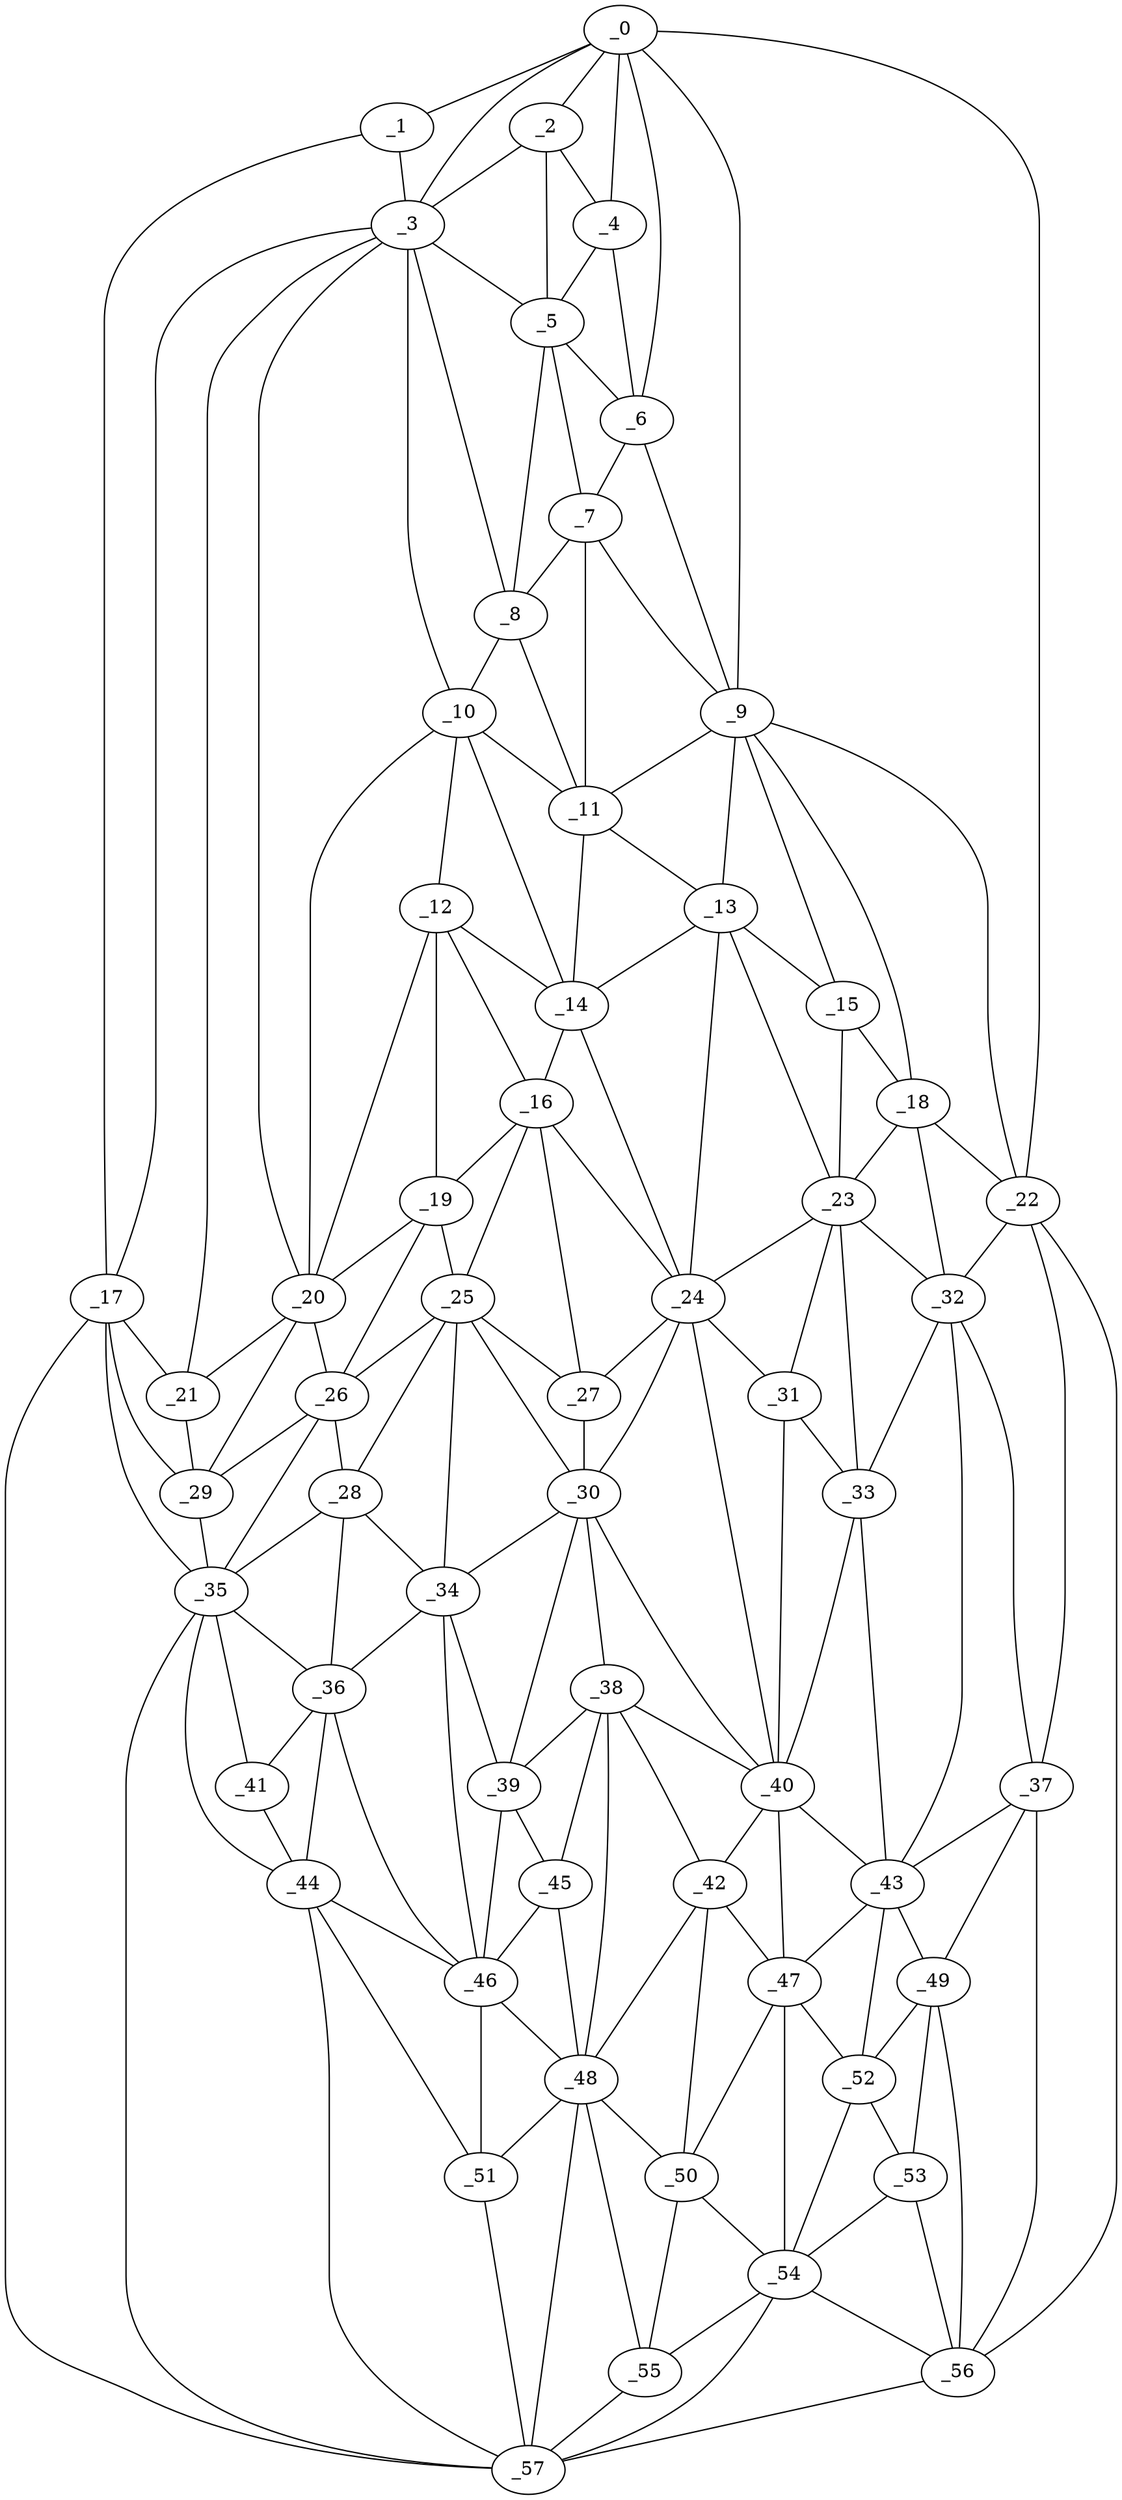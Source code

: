 graph "obj31__300.gxl" {
	_0	 [x=5,
		y=47];
	_1	 [x=8,
		y=106];
	_0 -- _1	 [valence=1];
	_2	 [x=14,
		y=53];
	_0 -- _2	 [valence=2];
	_3	 [x=14,
		y=83];
	_0 -- _3	 [valence=1];
	_4	 [x=15,
		y=45];
	_0 -- _4	 [valence=2];
	_6	 [x=28,
		y=39];
	_0 -- _6	 [valence=2];
	_9	 [x=41,
		y=32];
	_0 -- _9	 [valence=1];
	_22	 [x=71,
		y=11];
	_0 -- _22	 [valence=1];
	_1 -- _3	 [valence=2];
	_17	 [x=62,
		y=117];
	_1 -- _17	 [valence=1];
	_2 -- _3	 [valence=1];
	_2 -- _4	 [valence=2];
	_5	 [x=25,
		y=55];
	_2 -- _5	 [valence=1];
	_3 -- _5	 [valence=2];
	_8	 [x=38,
		y=59];
	_3 -- _8	 [valence=1];
	_10	 [x=46,
		y=60];
	_3 -- _10	 [valence=2];
	_3 -- _17	 [valence=1];
	_20	 [x=70,
		y=89];
	_3 -- _20	 [valence=2];
	_21	 [x=70,
		y=102];
	_3 -- _21	 [valence=1];
	_4 -- _5	 [valence=2];
	_4 -- _6	 [valence=2];
	_5 -- _6	 [valence=2];
	_7	 [x=36,
		y=39];
	_5 -- _7	 [valence=1];
	_5 -- _8	 [valence=2];
	_6 -- _7	 [valence=2];
	_6 -- _9	 [valence=1];
	_7 -- _8	 [valence=2];
	_7 -- _9	 [valence=2];
	_11	 [x=48,
		y=47];
	_7 -- _11	 [valence=2];
	_8 -- _10	 [valence=1];
	_8 -- _11	 [valence=1];
	_9 -- _11	 [valence=2];
	_13	 [x=55,
		y=41];
	_9 -- _13	 [valence=2];
	_15	 [x=58,
		y=33];
	_9 -- _15	 [valence=2];
	_18	 [x=66,
		y=21];
	_9 -- _18	 [valence=2];
	_9 -- _22	 [valence=2];
	_10 -- _11	 [valence=2];
	_12	 [x=53,
		y=61];
	_10 -- _12	 [valence=1];
	_14	 [x=56,
		y=50];
	_10 -- _14	 [valence=2];
	_10 -- _20	 [valence=2];
	_11 -- _13	 [valence=2];
	_11 -- _14	 [valence=1];
	_12 -- _14	 [valence=2];
	_16	 [x=61,
		y=61];
	_12 -- _16	 [valence=1];
	_19	 [x=66,
		y=69];
	_12 -- _19	 [valence=1];
	_12 -- _20	 [valence=2];
	_13 -- _14	 [valence=2];
	_13 -- _15	 [valence=2];
	_23	 [x=72,
		y=36];
	_13 -- _23	 [valence=2];
	_24	 [x=76,
		y=44];
	_13 -- _24	 [valence=2];
	_14 -- _16	 [valence=2];
	_14 -- _24	 [valence=1];
	_15 -- _18	 [valence=2];
	_15 -- _23	 [valence=2];
	_16 -- _19	 [valence=2];
	_16 -- _24	 [valence=2];
	_25	 [x=76,
		y=65];
	_16 -- _25	 [valence=2];
	_27	 [x=78,
		y=60];
	_16 -- _27	 [valence=1];
	_17 -- _21	 [valence=1];
	_29	 [x=83,
		y=101];
	_17 -- _29	 [valence=2];
	_35	 [x=88,
		y=98];
	_17 -- _35	 [valence=1];
	_57	 [x=124,
		y=77];
	_17 -- _57	 [valence=1];
	_18 -- _22	 [valence=1];
	_18 -- _23	 [valence=2];
	_32	 [x=88,
		y=21];
	_18 -- _32	 [valence=2];
	_19 -- _20	 [valence=2];
	_19 -- _25	 [valence=2];
	_26	 [x=77,
		y=84];
	_19 -- _26	 [valence=2];
	_20 -- _21	 [valence=2];
	_20 -- _26	 [valence=1];
	_20 -- _29	 [valence=2];
	_21 -- _29	 [valence=2];
	_22 -- _32	 [valence=2];
	_37	 [x=94,
		y=16];
	_22 -- _37	 [valence=2];
	_56	 [x=124,
		y=21];
	_22 -- _56	 [valence=1];
	_23 -- _24	 [valence=1];
	_31	 [x=87,
		y=37];
	_23 -- _31	 [valence=2];
	_23 -- _32	 [valence=2];
	_33	 [x=88,
		y=30];
	_23 -- _33	 [valence=2];
	_24 -- _27	 [valence=2];
	_30	 [x=84,
		y=59];
	_24 -- _30	 [valence=2];
	_24 -- _31	 [valence=2];
	_40	 [x=96,
		y=45];
	_24 -- _40	 [valence=2];
	_25 -- _26	 [valence=2];
	_25 -- _27	 [valence=1];
	_28	 [x=82,
		y=81];
	_25 -- _28	 [valence=2];
	_25 -- _30	 [valence=2];
	_34	 [x=88,
		y=73];
	_25 -- _34	 [valence=2];
	_26 -- _28	 [valence=1];
	_26 -- _29	 [valence=2];
	_26 -- _35	 [valence=2];
	_27 -- _30	 [valence=2];
	_28 -- _34	 [valence=1];
	_28 -- _35	 [valence=2];
	_36	 [x=89,
		y=82];
	_28 -- _36	 [valence=1];
	_29 -- _35	 [valence=1];
	_30 -- _34	 [valence=1];
	_38	 [x=94,
		y=60];
	_30 -- _38	 [valence=2];
	_39	 [x=95,
		y=68];
	_30 -- _39	 [valence=2];
	_30 -- _40	 [valence=2];
	_31 -- _33	 [valence=2];
	_31 -- _40	 [valence=2];
	_32 -- _33	 [valence=2];
	_32 -- _37	 [valence=2];
	_43	 [x=101,
		y=19];
	_32 -- _43	 [valence=2];
	_33 -- _40	 [valence=1];
	_33 -- _43	 [valence=2];
	_34 -- _36	 [valence=2];
	_34 -- _39	 [valence=2];
	_46	 [x=104,
		y=76];
	_34 -- _46	 [valence=2];
	_35 -- _36	 [valence=2];
	_41	 [x=96,
		y=92];
	_35 -- _41	 [valence=2];
	_44	 [x=103,
		y=88];
	_35 -- _44	 [valence=2];
	_35 -- _57	 [valence=2];
	_36 -- _41	 [valence=2];
	_36 -- _44	 [valence=2];
	_36 -- _46	 [valence=1];
	_37 -- _43	 [valence=2];
	_49	 [x=111,
		y=20];
	_37 -- _49	 [valence=2];
	_37 -- _56	 [valence=1];
	_38 -- _39	 [valence=2];
	_38 -- _40	 [valence=1];
	_42	 [x=100,
		y=49];
	_38 -- _42	 [valence=2];
	_45	 [x=104,
		y=67];
	_38 -- _45	 [valence=1];
	_48	 [x=109,
		y=64];
	_38 -- _48	 [valence=2];
	_39 -- _45	 [valence=1];
	_39 -- _46	 [valence=2];
	_40 -- _42	 [valence=2];
	_40 -- _43	 [valence=1];
	_47	 [x=106,
		y=46];
	_40 -- _47	 [valence=1];
	_41 -- _44	 [valence=1];
	_42 -- _47	 [valence=1];
	_42 -- _48	 [valence=2];
	_50	 [x=112,
		y=58];
	_42 -- _50	 [valence=2];
	_43 -- _47	 [valence=2];
	_43 -- _49	 [valence=1];
	_52	 [x=114,
		y=41];
	_43 -- _52	 [valence=1];
	_44 -- _46	 [valence=1];
	_51	 [x=113,
		y=79];
	_44 -- _51	 [valence=2];
	_44 -- _57	 [valence=2];
	_45 -- _46	 [valence=2];
	_45 -- _48	 [valence=2];
	_46 -- _48	 [valence=1];
	_46 -- _51	 [valence=2];
	_47 -- _50	 [valence=2];
	_47 -- _52	 [valence=2];
	_54	 [x=121,
		y=53];
	_47 -- _54	 [valence=2];
	_48 -- _50	 [valence=2];
	_48 -- _51	 [valence=2];
	_55	 [x=121,
		y=58];
	_48 -- _55	 [valence=2];
	_48 -- _57	 [valence=1];
	_49 -- _52	 [valence=2];
	_53	 [x=118,
		y=32];
	_49 -- _53	 [valence=2];
	_49 -- _56	 [valence=2];
	_50 -- _54	 [valence=1];
	_50 -- _55	 [valence=2];
	_51 -- _57	 [valence=2];
	_52 -- _53	 [valence=2];
	_52 -- _54	 [valence=2];
	_53 -- _54	 [valence=2];
	_53 -- _56	 [valence=2];
	_54 -- _55	 [valence=2];
	_54 -- _56	 [valence=2];
	_54 -- _57	 [valence=2];
	_55 -- _57	 [valence=2];
	_56 -- _57	 [valence=1];
}
